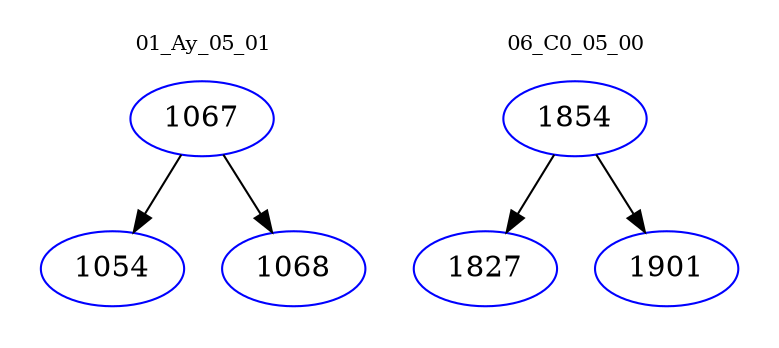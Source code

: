 digraph{
subgraph cluster_0 {
color = white
label = "01_Ay_05_01";
fontsize=10;
T0_1067 [label="1067", color="blue"]
T0_1067 -> T0_1054 [color="black"]
T0_1054 [label="1054", color="blue"]
T0_1067 -> T0_1068 [color="black"]
T0_1068 [label="1068", color="blue"]
}
subgraph cluster_1 {
color = white
label = "06_C0_05_00";
fontsize=10;
T1_1854 [label="1854", color="blue"]
T1_1854 -> T1_1827 [color="black"]
T1_1827 [label="1827", color="blue"]
T1_1854 -> T1_1901 [color="black"]
T1_1901 [label="1901", color="blue"]
}
}
